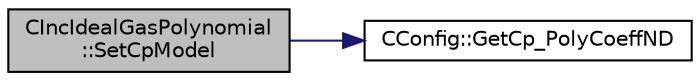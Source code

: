 digraph "CIncIdealGasPolynomial::SetCpModel"
{
 // LATEX_PDF_SIZE
  edge [fontname="Helvetica",fontsize="10",labelfontname="Helvetica",labelfontsize="10"];
  node [fontname="Helvetica",fontsize="10",shape=record];
  rankdir="LR";
  Node1 [label="CIncIdealGasPolynomial\l::SetCpModel",height=0.2,width=0.4,color="black", fillcolor="grey75", style="filled", fontcolor="black",tooltip="Set the temperature polynomial coefficients for variable Cp."];
  Node1 -> Node2 [color="midnightblue",fontsize="10",style="solid",fontname="Helvetica"];
  Node2 [label="CConfig::GetCp_PolyCoeffND",height=0.2,width=0.4,color="black", fillcolor="white", style="filled",URL="$classCConfig.html#a8760b5e82dfe5af56db169f64e662f6f",tooltip="Get the temperature polynomial coefficient for specific heat Cp."];
}
